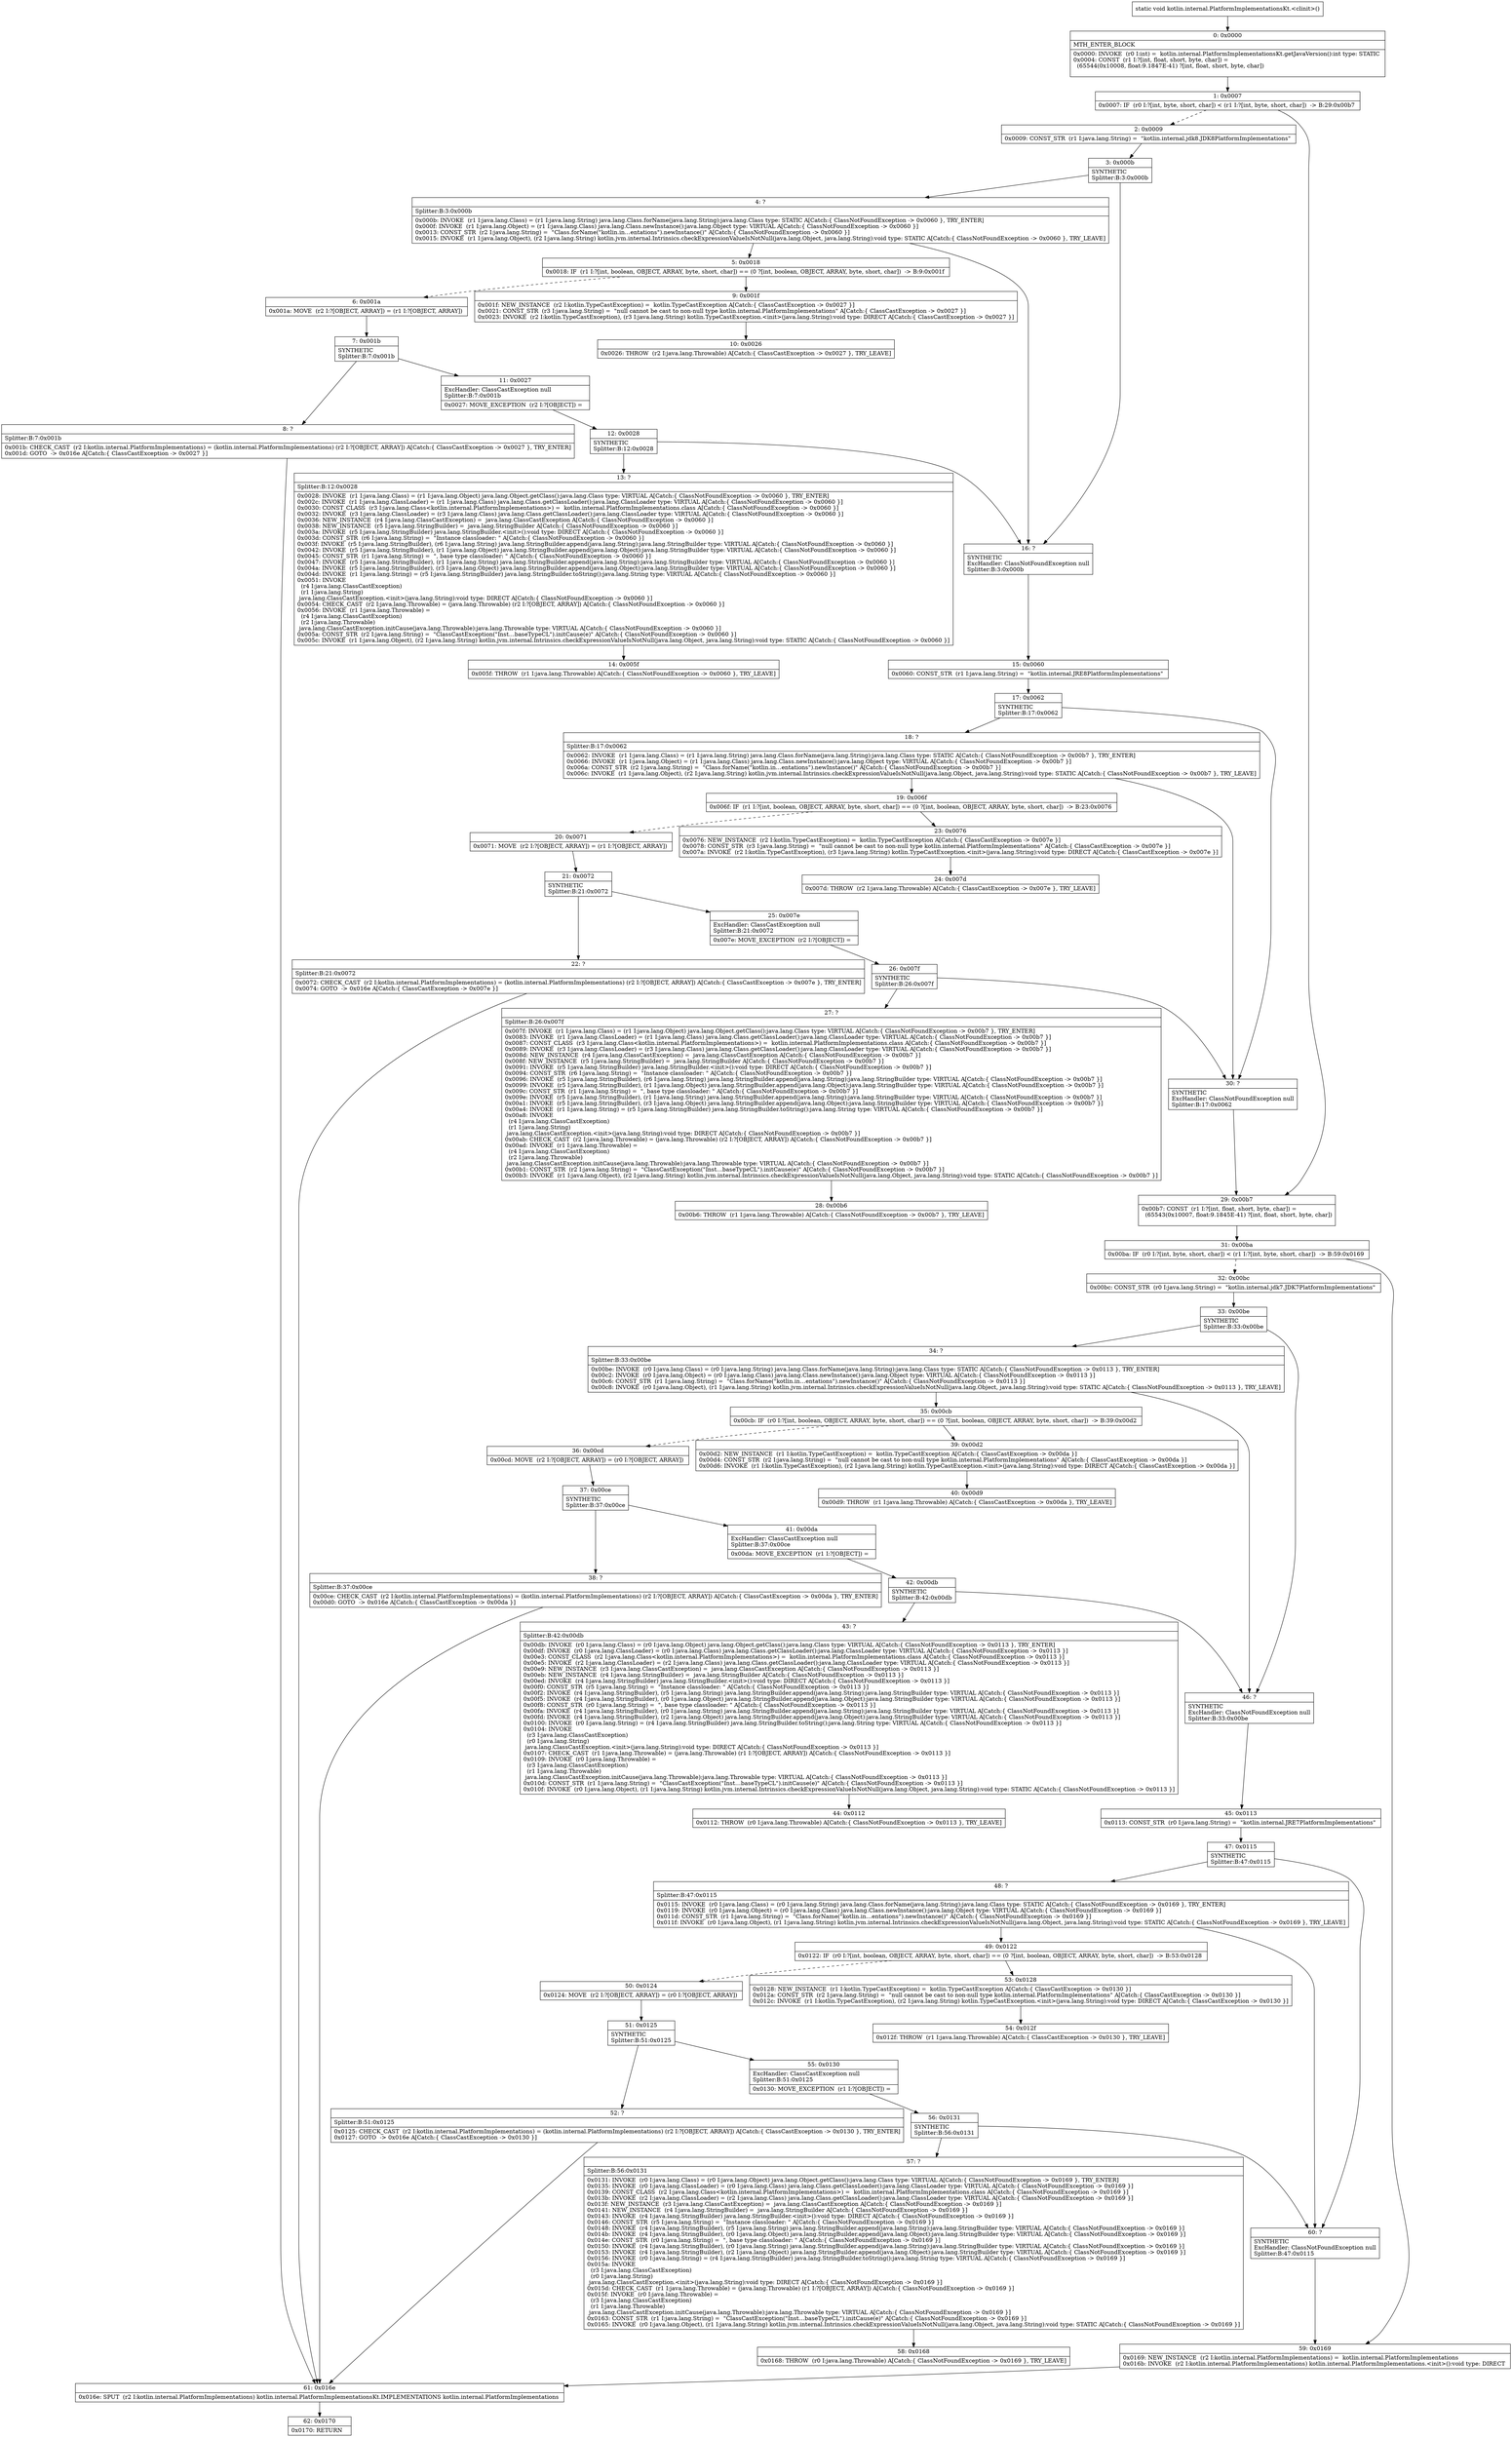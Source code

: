 digraph "CFG forkotlin.internal.PlatformImplementationsKt.\<clinit\>()V" {
Node_0 [shape=record,label="{0\:\ 0x0000|MTH_ENTER_BLOCK\l|0x0000: INVOKE  (r0 I:int) =  kotlin.internal.PlatformImplementationsKt.getJavaVersion():int type: STATIC \l0x0004: CONST  (r1 I:?[int, float, short, byte, char]) = \l  (65544(0x10008, float:9.1847E\-41) ?[int, float, short, byte, char])\l \l}"];
Node_1 [shape=record,label="{1\:\ 0x0007|0x0007: IF  (r0 I:?[int, byte, short, char]) \< (r1 I:?[int, byte, short, char])  \-\> B:29:0x00b7 \l}"];
Node_2 [shape=record,label="{2\:\ 0x0009|0x0009: CONST_STR  (r1 I:java.lang.String) =  \"kotlin.internal.jdk8.JDK8PlatformImplementations\" \l}"];
Node_3 [shape=record,label="{3\:\ 0x000b|SYNTHETIC\lSplitter:B:3:0x000b\l}"];
Node_4 [shape=record,label="{4\:\ ?|Splitter:B:3:0x000b\l|0x000b: INVOKE  (r1 I:java.lang.Class) = (r1 I:java.lang.String) java.lang.Class.forName(java.lang.String):java.lang.Class type: STATIC A[Catch:\{ ClassNotFoundException \-\> 0x0060 \}, TRY_ENTER]\l0x000f: INVOKE  (r1 I:java.lang.Object) = (r1 I:java.lang.Class) java.lang.Class.newInstance():java.lang.Object type: VIRTUAL A[Catch:\{ ClassNotFoundException \-\> 0x0060 \}]\l0x0013: CONST_STR  (r2 I:java.lang.String) =  \"Class.forName(\"kotlin.in…entations\").newInstance()\" A[Catch:\{ ClassNotFoundException \-\> 0x0060 \}]\l0x0015: INVOKE  (r1 I:java.lang.Object), (r2 I:java.lang.String) kotlin.jvm.internal.Intrinsics.checkExpressionValueIsNotNull(java.lang.Object, java.lang.String):void type: STATIC A[Catch:\{ ClassNotFoundException \-\> 0x0060 \}, TRY_LEAVE]\l}"];
Node_5 [shape=record,label="{5\:\ 0x0018|0x0018: IF  (r1 I:?[int, boolean, OBJECT, ARRAY, byte, short, char]) == (0 ?[int, boolean, OBJECT, ARRAY, byte, short, char])  \-\> B:9:0x001f \l}"];
Node_6 [shape=record,label="{6\:\ 0x001a|0x001a: MOVE  (r2 I:?[OBJECT, ARRAY]) = (r1 I:?[OBJECT, ARRAY]) \l}"];
Node_7 [shape=record,label="{7\:\ 0x001b|SYNTHETIC\lSplitter:B:7:0x001b\l}"];
Node_8 [shape=record,label="{8\:\ ?|Splitter:B:7:0x001b\l|0x001b: CHECK_CAST  (r2 I:kotlin.internal.PlatformImplementations) = (kotlin.internal.PlatformImplementations) (r2 I:?[OBJECT, ARRAY]) A[Catch:\{ ClassCastException \-\> 0x0027 \}, TRY_ENTER]\l0x001d: GOTO  \-\> 0x016e A[Catch:\{ ClassCastException \-\> 0x0027 \}]\l}"];
Node_9 [shape=record,label="{9\:\ 0x001f|0x001f: NEW_INSTANCE  (r2 I:kotlin.TypeCastException) =  kotlin.TypeCastException A[Catch:\{ ClassCastException \-\> 0x0027 \}]\l0x0021: CONST_STR  (r3 I:java.lang.String) =  \"null cannot be cast to non\-null type kotlin.internal.PlatformImplementations\" A[Catch:\{ ClassCastException \-\> 0x0027 \}]\l0x0023: INVOKE  (r2 I:kotlin.TypeCastException), (r3 I:java.lang.String) kotlin.TypeCastException.\<init\>(java.lang.String):void type: DIRECT A[Catch:\{ ClassCastException \-\> 0x0027 \}]\l}"];
Node_10 [shape=record,label="{10\:\ 0x0026|0x0026: THROW  (r2 I:java.lang.Throwable) A[Catch:\{ ClassCastException \-\> 0x0027 \}, TRY_LEAVE]\l}"];
Node_11 [shape=record,label="{11\:\ 0x0027|ExcHandler: ClassCastException null\lSplitter:B:7:0x001b\l|0x0027: MOVE_EXCEPTION  (r2 I:?[OBJECT]) =  \l}"];
Node_12 [shape=record,label="{12\:\ 0x0028|SYNTHETIC\lSplitter:B:12:0x0028\l}"];
Node_13 [shape=record,label="{13\:\ ?|Splitter:B:12:0x0028\l|0x0028: INVOKE  (r1 I:java.lang.Class) = (r1 I:java.lang.Object) java.lang.Object.getClass():java.lang.Class type: VIRTUAL A[Catch:\{ ClassNotFoundException \-\> 0x0060 \}, TRY_ENTER]\l0x002c: INVOKE  (r1 I:java.lang.ClassLoader) = (r1 I:java.lang.Class) java.lang.Class.getClassLoader():java.lang.ClassLoader type: VIRTUAL A[Catch:\{ ClassNotFoundException \-\> 0x0060 \}]\l0x0030: CONST_CLASS  (r3 I:java.lang.Class\<kotlin.internal.PlatformImplementations\>) =  kotlin.internal.PlatformImplementations.class A[Catch:\{ ClassNotFoundException \-\> 0x0060 \}]\l0x0032: INVOKE  (r3 I:java.lang.ClassLoader) = (r3 I:java.lang.Class) java.lang.Class.getClassLoader():java.lang.ClassLoader type: VIRTUAL A[Catch:\{ ClassNotFoundException \-\> 0x0060 \}]\l0x0036: NEW_INSTANCE  (r4 I:java.lang.ClassCastException) =  java.lang.ClassCastException A[Catch:\{ ClassNotFoundException \-\> 0x0060 \}]\l0x0038: NEW_INSTANCE  (r5 I:java.lang.StringBuilder) =  java.lang.StringBuilder A[Catch:\{ ClassNotFoundException \-\> 0x0060 \}]\l0x003a: INVOKE  (r5 I:java.lang.StringBuilder) java.lang.StringBuilder.\<init\>():void type: DIRECT A[Catch:\{ ClassNotFoundException \-\> 0x0060 \}]\l0x003d: CONST_STR  (r6 I:java.lang.String) =  \"Instance classloader: \" A[Catch:\{ ClassNotFoundException \-\> 0x0060 \}]\l0x003f: INVOKE  (r5 I:java.lang.StringBuilder), (r6 I:java.lang.String) java.lang.StringBuilder.append(java.lang.String):java.lang.StringBuilder type: VIRTUAL A[Catch:\{ ClassNotFoundException \-\> 0x0060 \}]\l0x0042: INVOKE  (r5 I:java.lang.StringBuilder), (r1 I:java.lang.Object) java.lang.StringBuilder.append(java.lang.Object):java.lang.StringBuilder type: VIRTUAL A[Catch:\{ ClassNotFoundException \-\> 0x0060 \}]\l0x0045: CONST_STR  (r1 I:java.lang.String) =  \", base type classloader: \" A[Catch:\{ ClassNotFoundException \-\> 0x0060 \}]\l0x0047: INVOKE  (r5 I:java.lang.StringBuilder), (r1 I:java.lang.String) java.lang.StringBuilder.append(java.lang.String):java.lang.StringBuilder type: VIRTUAL A[Catch:\{ ClassNotFoundException \-\> 0x0060 \}]\l0x004a: INVOKE  (r5 I:java.lang.StringBuilder), (r3 I:java.lang.Object) java.lang.StringBuilder.append(java.lang.Object):java.lang.StringBuilder type: VIRTUAL A[Catch:\{ ClassNotFoundException \-\> 0x0060 \}]\l0x004d: INVOKE  (r1 I:java.lang.String) = (r5 I:java.lang.StringBuilder) java.lang.StringBuilder.toString():java.lang.String type: VIRTUAL A[Catch:\{ ClassNotFoundException \-\> 0x0060 \}]\l0x0051: INVOKE  \l  (r4 I:java.lang.ClassCastException)\l  (r1 I:java.lang.String)\l java.lang.ClassCastException.\<init\>(java.lang.String):void type: DIRECT A[Catch:\{ ClassNotFoundException \-\> 0x0060 \}]\l0x0054: CHECK_CAST  (r2 I:java.lang.Throwable) = (java.lang.Throwable) (r2 I:?[OBJECT, ARRAY]) A[Catch:\{ ClassNotFoundException \-\> 0x0060 \}]\l0x0056: INVOKE  (r1 I:java.lang.Throwable) = \l  (r4 I:java.lang.ClassCastException)\l  (r2 I:java.lang.Throwable)\l java.lang.ClassCastException.initCause(java.lang.Throwable):java.lang.Throwable type: VIRTUAL A[Catch:\{ ClassNotFoundException \-\> 0x0060 \}]\l0x005a: CONST_STR  (r2 I:java.lang.String) =  \"ClassCastException(\"Inst…baseTypeCL\").initCause(e)\" A[Catch:\{ ClassNotFoundException \-\> 0x0060 \}]\l0x005c: INVOKE  (r1 I:java.lang.Object), (r2 I:java.lang.String) kotlin.jvm.internal.Intrinsics.checkExpressionValueIsNotNull(java.lang.Object, java.lang.String):void type: STATIC A[Catch:\{ ClassNotFoundException \-\> 0x0060 \}]\l}"];
Node_14 [shape=record,label="{14\:\ 0x005f|0x005f: THROW  (r1 I:java.lang.Throwable) A[Catch:\{ ClassNotFoundException \-\> 0x0060 \}, TRY_LEAVE]\l}"];
Node_15 [shape=record,label="{15\:\ 0x0060|0x0060: CONST_STR  (r1 I:java.lang.String) =  \"kotlin.internal.JRE8PlatformImplementations\" \l}"];
Node_16 [shape=record,label="{16\:\ ?|SYNTHETIC\lExcHandler: ClassNotFoundException null\lSplitter:B:3:0x000b\l}"];
Node_17 [shape=record,label="{17\:\ 0x0062|SYNTHETIC\lSplitter:B:17:0x0062\l}"];
Node_18 [shape=record,label="{18\:\ ?|Splitter:B:17:0x0062\l|0x0062: INVOKE  (r1 I:java.lang.Class) = (r1 I:java.lang.String) java.lang.Class.forName(java.lang.String):java.lang.Class type: STATIC A[Catch:\{ ClassNotFoundException \-\> 0x00b7 \}, TRY_ENTER]\l0x0066: INVOKE  (r1 I:java.lang.Object) = (r1 I:java.lang.Class) java.lang.Class.newInstance():java.lang.Object type: VIRTUAL A[Catch:\{ ClassNotFoundException \-\> 0x00b7 \}]\l0x006a: CONST_STR  (r2 I:java.lang.String) =  \"Class.forName(\"kotlin.in…entations\").newInstance()\" A[Catch:\{ ClassNotFoundException \-\> 0x00b7 \}]\l0x006c: INVOKE  (r1 I:java.lang.Object), (r2 I:java.lang.String) kotlin.jvm.internal.Intrinsics.checkExpressionValueIsNotNull(java.lang.Object, java.lang.String):void type: STATIC A[Catch:\{ ClassNotFoundException \-\> 0x00b7 \}, TRY_LEAVE]\l}"];
Node_19 [shape=record,label="{19\:\ 0x006f|0x006f: IF  (r1 I:?[int, boolean, OBJECT, ARRAY, byte, short, char]) == (0 ?[int, boolean, OBJECT, ARRAY, byte, short, char])  \-\> B:23:0x0076 \l}"];
Node_20 [shape=record,label="{20\:\ 0x0071|0x0071: MOVE  (r2 I:?[OBJECT, ARRAY]) = (r1 I:?[OBJECT, ARRAY]) \l}"];
Node_21 [shape=record,label="{21\:\ 0x0072|SYNTHETIC\lSplitter:B:21:0x0072\l}"];
Node_22 [shape=record,label="{22\:\ ?|Splitter:B:21:0x0072\l|0x0072: CHECK_CAST  (r2 I:kotlin.internal.PlatformImplementations) = (kotlin.internal.PlatformImplementations) (r2 I:?[OBJECT, ARRAY]) A[Catch:\{ ClassCastException \-\> 0x007e \}, TRY_ENTER]\l0x0074: GOTO  \-\> 0x016e A[Catch:\{ ClassCastException \-\> 0x007e \}]\l}"];
Node_23 [shape=record,label="{23\:\ 0x0076|0x0076: NEW_INSTANCE  (r2 I:kotlin.TypeCastException) =  kotlin.TypeCastException A[Catch:\{ ClassCastException \-\> 0x007e \}]\l0x0078: CONST_STR  (r3 I:java.lang.String) =  \"null cannot be cast to non\-null type kotlin.internal.PlatformImplementations\" A[Catch:\{ ClassCastException \-\> 0x007e \}]\l0x007a: INVOKE  (r2 I:kotlin.TypeCastException), (r3 I:java.lang.String) kotlin.TypeCastException.\<init\>(java.lang.String):void type: DIRECT A[Catch:\{ ClassCastException \-\> 0x007e \}]\l}"];
Node_24 [shape=record,label="{24\:\ 0x007d|0x007d: THROW  (r2 I:java.lang.Throwable) A[Catch:\{ ClassCastException \-\> 0x007e \}, TRY_LEAVE]\l}"];
Node_25 [shape=record,label="{25\:\ 0x007e|ExcHandler: ClassCastException null\lSplitter:B:21:0x0072\l|0x007e: MOVE_EXCEPTION  (r2 I:?[OBJECT]) =  \l}"];
Node_26 [shape=record,label="{26\:\ 0x007f|SYNTHETIC\lSplitter:B:26:0x007f\l}"];
Node_27 [shape=record,label="{27\:\ ?|Splitter:B:26:0x007f\l|0x007f: INVOKE  (r1 I:java.lang.Class) = (r1 I:java.lang.Object) java.lang.Object.getClass():java.lang.Class type: VIRTUAL A[Catch:\{ ClassNotFoundException \-\> 0x00b7 \}, TRY_ENTER]\l0x0083: INVOKE  (r1 I:java.lang.ClassLoader) = (r1 I:java.lang.Class) java.lang.Class.getClassLoader():java.lang.ClassLoader type: VIRTUAL A[Catch:\{ ClassNotFoundException \-\> 0x00b7 \}]\l0x0087: CONST_CLASS  (r3 I:java.lang.Class\<kotlin.internal.PlatformImplementations\>) =  kotlin.internal.PlatformImplementations.class A[Catch:\{ ClassNotFoundException \-\> 0x00b7 \}]\l0x0089: INVOKE  (r3 I:java.lang.ClassLoader) = (r3 I:java.lang.Class) java.lang.Class.getClassLoader():java.lang.ClassLoader type: VIRTUAL A[Catch:\{ ClassNotFoundException \-\> 0x00b7 \}]\l0x008d: NEW_INSTANCE  (r4 I:java.lang.ClassCastException) =  java.lang.ClassCastException A[Catch:\{ ClassNotFoundException \-\> 0x00b7 \}]\l0x008f: NEW_INSTANCE  (r5 I:java.lang.StringBuilder) =  java.lang.StringBuilder A[Catch:\{ ClassNotFoundException \-\> 0x00b7 \}]\l0x0091: INVOKE  (r5 I:java.lang.StringBuilder) java.lang.StringBuilder.\<init\>():void type: DIRECT A[Catch:\{ ClassNotFoundException \-\> 0x00b7 \}]\l0x0094: CONST_STR  (r6 I:java.lang.String) =  \"Instance classloader: \" A[Catch:\{ ClassNotFoundException \-\> 0x00b7 \}]\l0x0096: INVOKE  (r5 I:java.lang.StringBuilder), (r6 I:java.lang.String) java.lang.StringBuilder.append(java.lang.String):java.lang.StringBuilder type: VIRTUAL A[Catch:\{ ClassNotFoundException \-\> 0x00b7 \}]\l0x0099: INVOKE  (r5 I:java.lang.StringBuilder), (r1 I:java.lang.Object) java.lang.StringBuilder.append(java.lang.Object):java.lang.StringBuilder type: VIRTUAL A[Catch:\{ ClassNotFoundException \-\> 0x00b7 \}]\l0x009c: CONST_STR  (r1 I:java.lang.String) =  \", base type classloader: \" A[Catch:\{ ClassNotFoundException \-\> 0x00b7 \}]\l0x009e: INVOKE  (r5 I:java.lang.StringBuilder), (r1 I:java.lang.String) java.lang.StringBuilder.append(java.lang.String):java.lang.StringBuilder type: VIRTUAL A[Catch:\{ ClassNotFoundException \-\> 0x00b7 \}]\l0x00a1: INVOKE  (r5 I:java.lang.StringBuilder), (r3 I:java.lang.Object) java.lang.StringBuilder.append(java.lang.Object):java.lang.StringBuilder type: VIRTUAL A[Catch:\{ ClassNotFoundException \-\> 0x00b7 \}]\l0x00a4: INVOKE  (r1 I:java.lang.String) = (r5 I:java.lang.StringBuilder) java.lang.StringBuilder.toString():java.lang.String type: VIRTUAL A[Catch:\{ ClassNotFoundException \-\> 0x00b7 \}]\l0x00a8: INVOKE  \l  (r4 I:java.lang.ClassCastException)\l  (r1 I:java.lang.String)\l java.lang.ClassCastException.\<init\>(java.lang.String):void type: DIRECT A[Catch:\{ ClassNotFoundException \-\> 0x00b7 \}]\l0x00ab: CHECK_CAST  (r2 I:java.lang.Throwable) = (java.lang.Throwable) (r2 I:?[OBJECT, ARRAY]) A[Catch:\{ ClassNotFoundException \-\> 0x00b7 \}]\l0x00ad: INVOKE  (r1 I:java.lang.Throwable) = \l  (r4 I:java.lang.ClassCastException)\l  (r2 I:java.lang.Throwable)\l java.lang.ClassCastException.initCause(java.lang.Throwable):java.lang.Throwable type: VIRTUAL A[Catch:\{ ClassNotFoundException \-\> 0x00b7 \}]\l0x00b1: CONST_STR  (r2 I:java.lang.String) =  \"ClassCastException(\"Inst…baseTypeCL\").initCause(e)\" A[Catch:\{ ClassNotFoundException \-\> 0x00b7 \}]\l0x00b3: INVOKE  (r1 I:java.lang.Object), (r2 I:java.lang.String) kotlin.jvm.internal.Intrinsics.checkExpressionValueIsNotNull(java.lang.Object, java.lang.String):void type: STATIC A[Catch:\{ ClassNotFoundException \-\> 0x00b7 \}]\l}"];
Node_28 [shape=record,label="{28\:\ 0x00b6|0x00b6: THROW  (r1 I:java.lang.Throwable) A[Catch:\{ ClassNotFoundException \-\> 0x00b7 \}, TRY_LEAVE]\l}"];
Node_29 [shape=record,label="{29\:\ 0x00b7|0x00b7: CONST  (r1 I:?[int, float, short, byte, char]) = \l  (65543(0x10007, float:9.1845E\-41) ?[int, float, short, byte, char])\l \l}"];
Node_30 [shape=record,label="{30\:\ ?|SYNTHETIC\lExcHandler: ClassNotFoundException null\lSplitter:B:17:0x0062\l}"];
Node_31 [shape=record,label="{31\:\ 0x00ba|0x00ba: IF  (r0 I:?[int, byte, short, char]) \< (r1 I:?[int, byte, short, char])  \-\> B:59:0x0169 \l}"];
Node_32 [shape=record,label="{32\:\ 0x00bc|0x00bc: CONST_STR  (r0 I:java.lang.String) =  \"kotlin.internal.jdk7.JDK7PlatformImplementations\" \l}"];
Node_33 [shape=record,label="{33\:\ 0x00be|SYNTHETIC\lSplitter:B:33:0x00be\l}"];
Node_34 [shape=record,label="{34\:\ ?|Splitter:B:33:0x00be\l|0x00be: INVOKE  (r0 I:java.lang.Class) = (r0 I:java.lang.String) java.lang.Class.forName(java.lang.String):java.lang.Class type: STATIC A[Catch:\{ ClassNotFoundException \-\> 0x0113 \}, TRY_ENTER]\l0x00c2: INVOKE  (r0 I:java.lang.Object) = (r0 I:java.lang.Class) java.lang.Class.newInstance():java.lang.Object type: VIRTUAL A[Catch:\{ ClassNotFoundException \-\> 0x0113 \}]\l0x00c6: CONST_STR  (r1 I:java.lang.String) =  \"Class.forName(\"kotlin.in…entations\").newInstance()\" A[Catch:\{ ClassNotFoundException \-\> 0x0113 \}]\l0x00c8: INVOKE  (r0 I:java.lang.Object), (r1 I:java.lang.String) kotlin.jvm.internal.Intrinsics.checkExpressionValueIsNotNull(java.lang.Object, java.lang.String):void type: STATIC A[Catch:\{ ClassNotFoundException \-\> 0x0113 \}, TRY_LEAVE]\l}"];
Node_35 [shape=record,label="{35\:\ 0x00cb|0x00cb: IF  (r0 I:?[int, boolean, OBJECT, ARRAY, byte, short, char]) == (0 ?[int, boolean, OBJECT, ARRAY, byte, short, char])  \-\> B:39:0x00d2 \l}"];
Node_36 [shape=record,label="{36\:\ 0x00cd|0x00cd: MOVE  (r2 I:?[OBJECT, ARRAY]) = (r0 I:?[OBJECT, ARRAY]) \l}"];
Node_37 [shape=record,label="{37\:\ 0x00ce|SYNTHETIC\lSplitter:B:37:0x00ce\l}"];
Node_38 [shape=record,label="{38\:\ ?|Splitter:B:37:0x00ce\l|0x00ce: CHECK_CAST  (r2 I:kotlin.internal.PlatformImplementations) = (kotlin.internal.PlatformImplementations) (r2 I:?[OBJECT, ARRAY]) A[Catch:\{ ClassCastException \-\> 0x00da \}, TRY_ENTER]\l0x00d0: GOTO  \-\> 0x016e A[Catch:\{ ClassCastException \-\> 0x00da \}]\l}"];
Node_39 [shape=record,label="{39\:\ 0x00d2|0x00d2: NEW_INSTANCE  (r1 I:kotlin.TypeCastException) =  kotlin.TypeCastException A[Catch:\{ ClassCastException \-\> 0x00da \}]\l0x00d4: CONST_STR  (r2 I:java.lang.String) =  \"null cannot be cast to non\-null type kotlin.internal.PlatformImplementations\" A[Catch:\{ ClassCastException \-\> 0x00da \}]\l0x00d6: INVOKE  (r1 I:kotlin.TypeCastException), (r2 I:java.lang.String) kotlin.TypeCastException.\<init\>(java.lang.String):void type: DIRECT A[Catch:\{ ClassCastException \-\> 0x00da \}]\l}"];
Node_40 [shape=record,label="{40\:\ 0x00d9|0x00d9: THROW  (r1 I:java.lang.Throwable) A[Catch:\{ ClassCastException \-\> 0x00da \}, TRY_LEAVE]\l}"];
Node_41 [shape=record,label="{41\:\ 0x00da|ExcHandler: ClassCastException null\lSplitter:B:37:0x00ce\l|0x00da: MOVE_EXCEPTION  (r1 I:?[OBJECT]) =  \l}"];
Node_42 [shape=record,label="{42\:\ 0x00db|SYNTHETIC\lSplitter:B:42:0x00db\l}"];
Node_43 [shape=record,label="{43\:\ ?|Splitter:B:42:0x00db\l|0x00db: INVOKE  (r0 I:java.lang.Class) = (r0 I:java.lang.Object) java.lang.Object.getClass():java.lang.Class type: VIRTUAL A[Catch:\{ ClassNotFoundException \-\> 0x0113 \}, TRY_ENTER]\l0x00df: INVOKE  (r0 I:java.lang.ClassLoader) = (r0 I:java.lang.Class) java.lang.Class.getClassLoader():java.lang.ClassLoader type: VIRTUAL A[Catch:\{ ClassNotFoundException \-\> 0x0113 \}]\l0x00e3: CONST_CLASS  (r2 I:java.lang.Class\<kotlin.internal.PlatformImplementations\>) =  kotlin.internal.PlatformImplementations.class A[Catch:\{ ClassNotFoundException \-\> 0x0113 \}]\l0x00e5: INVOKE  (r2 I:java.lang.ClassLoader) = (r2 I:java.lang.Class) java.lang.Class.getClassLoader():java.lang.ClassLoader type: VIRTUAL A[Catch:\{ ClassNotFoundException \-\> 0x0113 \}]\l0x00e9: NEW_INSTANCE  (r3 I:java.lang.ClassCastException) =  java.lang.ClassCastException A[Catch:\{ ClassNotFoundException \-\> 0x0113 \}]\l0x00eb: NEW_INSTANCE  (r4 I:java.lang.StringBuilder) =  java.lang.StringBuilder A[Catch:\{ ClassNotFoundException \-\> 0x0113 \}]\l0x00ed: INVOKE  (r4 I:java.lang.StringBuilder) java.lang.StringBuilder.\<init\>():void type: DIRECT A[Catch:\{ ClassNotFoundException \-\> 0x0113 \}]\l0x00f0: CONST_STR  (r5 I:java.lang.String) =  \"Instance classloader: \" A[Catch:\{ ClassNotFoundException \-\> 0x0113 \}]\l0x00f2: INVOKE  (r4 I:java.lang.StringBuilder), (r5 I:java.lang.String) java.lang.StringBuilder.append(java.lang.String):java.lang.StringBuilder type: VIRTUAL A[Catch:\{ ClassNotFoundException \-\> 0x0113 \}]\l0x00f5: INVOKE  (r4 I:java.lang.StringBuilder), (r0 I:java.lang.Object) java.lang.StringBuilder.append(java.lang.Object):java.lang.StringBuilder type: VIRTUAL A[Catch:\{ ClassNotFoundException \-\> 0x0113 \}]\l0x00f8: CONST_STR  (r0 I:java.lang.String) =  \", base type classloader: \" A[Catch:\{ ClassNotFoundException \-\> 0x0113 \}]\l0x00fa: INVOKE  (r4 I:java.lang.StringBuilder), (r0 I:java.lang.String) java.lang.StringBuilder.append(java.lang.String):java.lang.StringBuilder type: VIRTUAL A[Catch:\{ ClassNotFoundException \-\> 0x0113 \}]\l0x00fd: INVOKE  (r4 I:java.lang.StringBuilder), (r2 I:java.lang.Object) java.lang.StringBuilder.append(java.lang.Object):java.lang.StringBuilder type: VIRTUAL A[Catch:\{ ClassNotFoundException \-\> 0x0113 \}]\l0x0100: INVOKE  (r0 I:java.lang.String) = (r4 I:java.lang.StringBuilder) java.lang.StringBuilder.toString():java.lang.String type: VIRTUAL A[Catch:\{ ClassNotFoundException \-\> 0x0113 \}]\l0x0104: INVOKE  \l  (r3 I:java.lang.ClassCastException)\l  (r0 I:java.lang.String)\l java.lang.ClassCastException.\<init\>(java.lang.String):void type: DIRECT A[Catch:\{ ClassNotFoundException \-\> 0x0113 \}]\l0x0107: CHECK_CAST  (r1 I:java.lang.Throwable) = (java.lang.Throwable) (r1 I:?[OBJECT, ARRAY]) A[Catch:\{ ClassNotFoundException \-\> 0x0113 \}]\l0x0109: INVOKE  (r0 I:java.lang.Throwable) = \l  (r3 I:java.lang.ClassCastException)\l  (r1 I:java.lang.Throwable)\l java.lang.ClassCastException.initCause(java.lang.Throwable):java.lang.Throwable type: VIRTUAL A[Catch:\{ ClassNotFoundException \-\> 0x0113 \}]\l0x010d: CONST_STR  (r1 I:java.lang.String) =  \"ClassCastException(\"Inst…baseTypeCL\").initCause(e)\" A[Catch:\{ ClassNotFoundException \-\> 0x0113 \}]\l0x010f: INVOKE  (r0 I:java.lang.Object), (r1 I:java.lang.String) kotlin.jvm.internal.Intrinsics.checkExpressionValueIsNotNull(java.lang.Object, java.lang.String):void type: STATIC A[Catch:\{ ClassNotFoundException \-\> 0x0113 \}]\l}"];
Node_44 [shape=record,label="{44\:\ 0x0112|0x0112: THROW  (r0 I:java.lang.Throwable) A[Catch:\{ ClassNotFoundException \-\> 0x0113 \}, TRY_LEAVE]\l}"];
Node_45 [shape=record,label="{45\:\ 0x0113|0x0113: CONST_STR  (r0 I:java.lang.String) =  \"kotlin.internal.JRE7PlatformImplementations\" \l}"];
Node_46 [shape=record,label="{46\:\ ?|SYNTHETIC\lExcHandler: ClassNotFoundException null\lSplitter:B:33:0x00be\l}"];
Node_47 [shape=record,label="{47\:\ 0x0115|SYNTHETIC\lSplitter:B:47:0x0115\l}"];
Node_48 [shape=record,label="{48\:\ ?|Splitter:B:47:0x0115\l|0x0115: INVOKE  (r0 I:java.lang.Class) = (r0 I:java.lang.String) java.lang.Class.forName(java.lang.String):java.lang.Class type: STATIC A[Catch:\{ ClassNotFoundException \-\> 0x0169 \}, TRY_ENTER]\l0x0119: INVOKE  (r0 I:java.lang.Object) = (r0 I:java.lang.Class) java.lang.Class.newInstance():java.lang.Object type: VIRTUAL A[Catch:\{ ClassNotFoundException \-\> 0x0169 \}]\l0x011d: CONST_STR  (r1 I:java.lang.String) =  \"Class.forName(\"kotlin.in…entations\").newInstance()\" A[Catch:\{ ClassNotFoundException \-\> 0x0169 \}]\l0x011f: INVOKE  (r0 I:java.lang.Object), (r1 I:java.lang.String) kotlin.jvm.internal.Intrinsics.checkExpressionValueIsNotNull(java.lang.Object, java.lang.String):void type: STATIC A[Catch:\{ ClassNotFoundException \-\> 0x0169 \}, TRY_LEAVE]\l}"];
Node_49 [shape=record,label="{49\:\ 0x0122|0x0122: IF  (r0 I:?[int, boolean, OBJECT, ARRAY, byte, short, char]) == (0 ?[int, boolean, OBJECT, ARRAY, byte, short, char])  \-\> B:53:0x0128 \l}"];
Node_50 [shape=record,label="{50\:\ 0x0124|0x0124: MOVE  (r2 I:?[OBJECT, ARRAY]) = (r0 I:?[OBJECT, ARRAY]) \l}"];
Node_51 [shape=record,label="{51\:\ 0x0125|SYNTHETIC\lSplitter:B:51:0x0125\l}"];
Node_52 [shape=record,label="{52\:\ ?|Splitter:B:51:0x0125\l|0x0125: CHECK_CAST  (r2 I:kotlin.internal.PlatformImplementations) = (kotlin.internal.PlatformImplementations) (r2 I:?[OBJECT, ARRAY]) A[Catch:\{ ClassCastException \-\> 0x0130 \}, TRY_ENTER]\l0x0127: GOTO  \-\> 0x016e A[Catch:\{ ClassCastException \-\> 0x0130 \}]\l}"];
Node_53 [shape=record,label="{53\:\ 0x0128|0x0128: NEW_INSTANCE  (r1 I:kotlin.TypeCastException) =  kotlin.TypeCastException A[Catch:\{ ClassCastException \-\> 0x0130 \}]\l0x012a: CONST_STR  (r2 I:java.lang.String) =  \"null cannot be cast to non\-null type kotlin.internal.PlatformImplementations\" A[Catch:\{ ClassCastException \-\> 0x0130 \}]\l0x012c: INVOKE  (r1 I:kotlin.TypeCastException), (r2 I:java.lang.String) kotlin.TypeCastException.\<init\>(java.lang.String):void type: DIRECT A[Catch:\{ ClassCastException \-\> 0x0130 \}]\l}"];
Node_54 [shape=record,label="{54\:\ 0x012f|0x012f: THROW  (r1 I:java.lang.Throwable) A[Catch:\{ ClassCastException \-\> 0x0130 \}, TRY_LEAVE]\l}"];
Node_55 [shape=record,label="{55\:\ 0x0130|ExcHandler: ClassCastException null\lSplitter:B:51:0x0125\l|0x0130: MOVE_EXCEPTION  (r1 I:?[OBJECT]) =  \l}"];
Node_56 [shape=record,label="{56\:\ 0x0131|SYNTHETIC\lSplitter:B:56:0x0131\l}"];
Node_57 [shape=record,label="{57\:\ ?|Splitter:B:56:0x0131\l|0x0131: INVOKE  (r0 I:java.lang.Class) = (r0 I:java.lang.Object) java.lang.Object.getClass():java.lang.Class type: VIRTUAL A[Catch:\{ ClassNotFoundException \-\> 0x0169 \}, TRY_ENTER]\l0x0135: INVOKE  (r0 I:java.lang.ClassLoader) = (r0 I:java.lang.Class) java.lang.Class.getClassLoader():java.lang.ClassLoader type: VIRTUAL A[Catch:\{ ClassNotFoundException \-\> 0x0169 \}]\l0x0139: CONST_CLASS  (r2 I:java.lang.Class\<kotlin.internal.PlatformImplementations\>) =  kotlin.internal.PlatformImplementations.class A[Catch:\{ ClassNotFoundException \-\> 0x0169 \}]\l0x013b: INVOKE  (r2 I:java.lang.ClassLoader) = (r2 I:java.lang.Class) java.lang.Class.getClassLoader():java.lang.ClassLoader type: VIRTUAL A[Catch:\{ ClassNotFoundException \-\> 0x0169 \}]\l0x013f: NEW_INSTANCE  (r3 I:java.lang.ClassCastException) =  java.lang.ClassCastException A[Catch:\{ ClassNotFoundException \-\> 0x0169 \}]\l0x0141: NEW_INSTANCE  (r4 I:java.lang.StringBuilder) =  java.lang.StringBuilder A[Catch:\{ ClassNotFoundException \-\> 0x0169 \}]\l0x0143: INVOKE  (r4 I:java.lang.StringBuilder) java.lang.StringBuilder.\<init\>():void type: DIRECT A[Catch:\{ ClassNotFoundException \-\> 0x0169 \}]\l0x0146: CONST_STR  (r5 I:java.lang.String) =  \"Instance classloader: \" A[Catch:\{ ClassNotFoundException \-\> 0x0169 \}]\l0x0148: INVOKE  (r4 I:java.lang.StringBuilder), (r5 I:java.lang.String) java.lang.StringBuilder.append(java.lang.String):java.lang.StringBuilder type: VIRTUAL A[Catch:\{ ClassNotFoundException \-\> 0x0169 \}]\l0x014b: INVOKE  (r4 I:java.lang.StringBuilder), (r0 I:java.lang.Object) java.lang.StringBuilder.append(java.lang.Object):java.lang.StringBuilder type: VIRTUAL A[Catch:\{ ClassNotFoundException \-\> 0x0169 \}]\l0x014e: CONST_STR  (r0 I:java.lang.String) =  \", base type classloader: \" A[Catch:\{ ClassNotFoundException \-\> 0x0169 \}]\l0x0150: INVOKE  (r4 I:java.lang.StringBuilder), (r0 I:java.lang.String) java.lang.StringBuilder.append(java.lang.String):java.lang.StringBuilder type: VIRTUAL A[Catch:\{ ClassNotFoundException \-\> 0x0169 \}]\l0x0153: INVOKE  (r4 I:java.lang.StringBuilder), (r2 I:java.lang.Object) java.lang.StringBuilder.append(java.lang.Object):java.lang.StringBuilder type: VIRTUAL A[Catch:\{ ClassNotFoundException \-\> 0x0169 \}]\l0x0156: INVOKE  (r0 I:java.lang.String) = (r4 I:java.lang.StringBuilder) java.lang.StringBuilder.toString():java.lang.String type: VIRTUAL A[Catch:\{ ClassNotFoundException \-\> 0x0169 \}]\l0x015a: INVOKE  \l  (r3 I:java.lang.ClassCastException)\l  (r0 I:java.lang.String)\l java.lang.ClassCastException.\<init\>(java.lang.String):void type: DIRECT A[Catch:\{ ClassNotFoundException \-\> 0x0169 \}]\l0x015d: CHECK_CAST  (r1 I:java.lang.Throwable) = (java.lang.Throwable) (r1 I:?[OBJECT, ARRAY]) A[Catch:\{ ClassNotFoundException \-\> 0x0169 \}]\l0x015f: INVOKE  (r0 I:java.lang.Throwable) = \l  (r3 I:java.lang.ClassCastException)\l  (r1 I:java.lang.Throwable)\l java.lang.ClassCastException.initCause(java.lang.Throwable):java.lang.Throwable type: VIRTUAL A[Catch:\{ ClassNotFoundException \-\> 0x0169 \}]\l0x0163: CONST_STR  (r1 I:java.lang.String) =  \"ClassCastException(\"Inst…baseTypeCL\").initCause(e)\" A[Catch:\{ ClassNotFoundException \-\> 0x0169 \}]\l0x0165: INVOKE  (r0 I:java.lang.Object), (r1 I:java.lang.String) kotlin.jvm.internal.Intrinsics.checkExpressionValueIsNotNull(java.lang.Object, java.lang.String):void type: STATIC A[Catch:\{ ClassNotFoundException \-\> 0x0169 \}]\l}"];
Node_58 [shape=record,label="{58\:\ 0x0168|0x0168: THROW  (r0 I:java.lang.Throwable) A[Catch:\{ ClassNotFoundException \-\> 0x0169 \}, TRY_LEAVE]\l}"];
Node_59 [shape=record,label="{59\:\ 0x0169|0x0169: NEW_INSTANCE  (r2 I:kotlin.internal.PlatformImplementations) =  kotlin.internal.PlatformImplementations \l0x016b: INVOKE  (r2 I:kotlin.internal.PlatformImplementations) kotlin.internal.PlatformImplementations.\<init\>():void type: DIRECT \l}"];
Node_60 [shape=record,label="{60\:\ ?|SYNTHETIC\lExcHandler: ClassNotFoundException null\lSplitter:B:47:0x0115\l}"];
Node_61 [shape=record,label="{61\:\ 0x016e|0x016e: SPUT  (r2 I:kotlin.internal.PlatformImplementations) kotlin.internal.PlatformImplementationsKt.IMPLEMENTATIONS kotlin.internal.PlatformImplementations \l}"];
Node_62 [shape=record,label="{62\:\ 0x0170|0x0170: RETURN   \l}"];
MethodNode[shape=record,label="{static void kotlin.internal.PlatformImplementationsKt.\<clinit\>() }"];
MethodNode -> Node_0;
Node_0 -> Node_1;
Node_1 -> Node_2[style=dashed];
Node_1 -> Node_29;
Node_2 -> Node_3;
Node_3 -> Node_4;
Node_3 -> Node_16;
Node_4 -> Node_5;
Node_4 -> Node_16;
Node_5 -> Node_6[style=dashed];
Node_5 -> Node_9;
Node_6 -> Node_7;
Node_7 -> Node_8;
Node_7 -> Node_11;
Node_8 -> Node_61;
Node_9 -> Node_10;
Node_11 -> Node_12;
Node_12 -> Node_13;
Node_12 -> Node_16;
Node_13 -> Node_14;
Node_15 -> Node_17;
Node_16 -> Node_15;
Node_17 -> Node_18;
Node_17 -> Node_30;
Node_18 -> Node_19;
Node_18 -> Node_30;
Node_19 -> Node_20[style=dashed];
Node_19 -> Node_23;
Node_20 -> Node_21;
Node_21 -> Node_22;
Node_21 -> Node_25;
Node_22 -> Node_61;
Node_23 -> Node_24;
Node_25 -> Node_26;
Node_26 -> Node_27;
Node_26 -> Node_30;
Node_27 -> Node_28;
Node_29 -> Node_31;
Node_30 -> Node_29;
Node_31 -> Node_32[style=dashed];
Node_31 -> Node_59;
Node_32 -> Node_33;
Node_33 -> Node_34;
Node_33 -> Node_46;
Node_34 -> Node_35;
Node_34 -> Node_46;
Node_35 -> Node_36[style=dashed];
Node_35 -> Node_39;
Node_36 -> Node_37;
Node_37 -> Node_38;
Node_37 -> Node_41;
Node_38 -> Node_61;
Node_39 -> Node_40;
Node_41 -> Node_42;
Node_42 -> Node_43;
Node_42 -> Node_46;
Node_43 -> Node_44;
Node_45 -> Node_47;
Node_46 -> Node_45;
Node_47 -> Node_48;
Node_47 -> Node_60;
Node_48 -> Node_49;
Node_48 -> Node_60;
Node_49 -> Node_50[style=dashed];
Node_49 -> Node_53;
Node_50 -> Node_51;
Node_51 -> Node_52;
Node_51 -> Node_55;
Node_52 -> Node_61;
Node_53 -> Node_54;
Node_55 -> Node_56;
Node_56 -> Node_57;
Node_56 -> Node_60;
Node_57 -> Node_58;
Node_59 -> Node_61;
Node_60 -> Node_59;
Node_61 -> Node_62;
}

